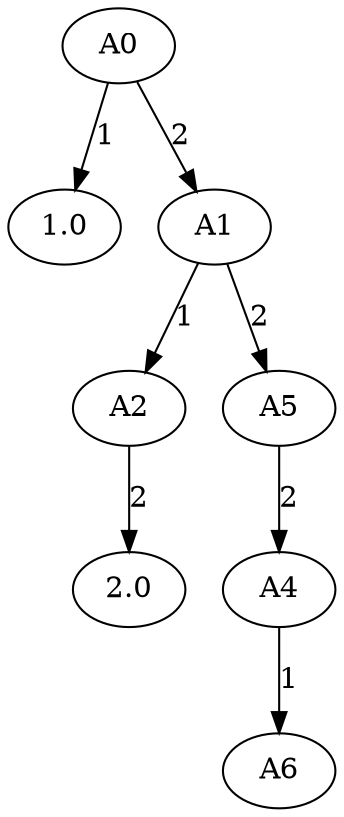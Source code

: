 // Random importance
digraph {
	0 [label=A0]
	1.0 [label=1.0]
	0 -> 1.0 [label=1]
	1 [label=A1]
	0 -> 1 [label=2]
	2 [label=A2]
	1 -> 2 [label=1]
	2.0 [label=2.0]
	2 -> 2.0 [label=2]
	5 [label=A5]
	1 -> 5 [label=2]
	4 [label=A4]
	5 -> 4 [label=2]
	6 [label=A6]
	4 -> 6 [label=1]
}
